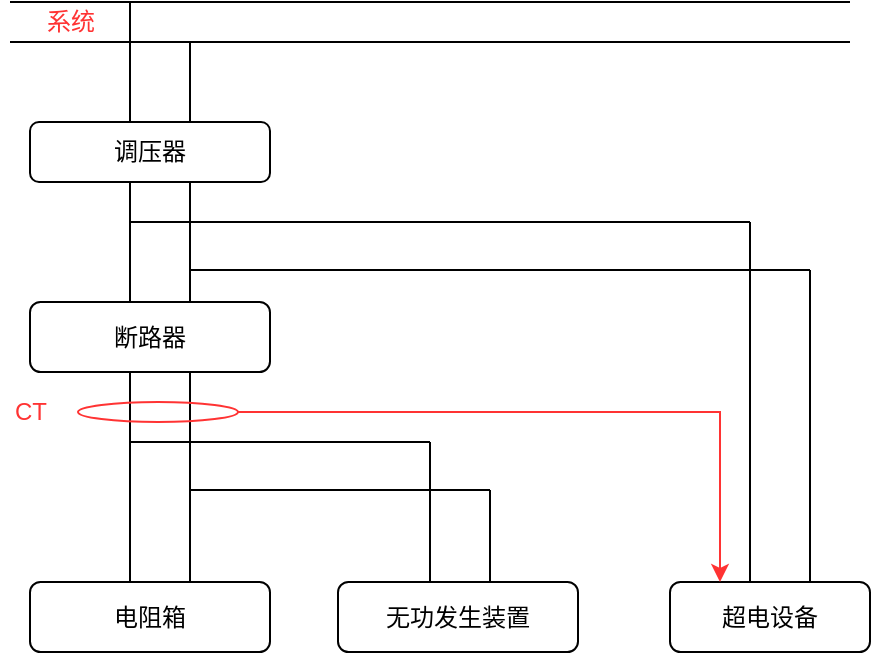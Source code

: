 <mxfile version="14.2.6" type="github">
  <diagram id="rh5iIk8yzMehf3GtayyR" name="第 1 页">
    <mxGraphModel dx="760" dy="401" grid="1" gridSize="10" guides="1" tooltips="1" connect="1" arrows="1" fold="1" page="1" pageScale="1" pageWidth="827" pageHeight="1169" math="0" shadow="0">
      <root>
        <mxCell id="0" />
        <mxCell id="1" parent="0" />
        <mxCell id="8Kvj6WDCpTSl8Z4WFa7p-1" value="" style="endArrow=none;html=1;" edge="1" parent="1">
          <mxGeometry width="50" height="50" relative="1" as="geometry">
            <mxPoint x="190" y="220" as="sourcePoint" />
            <mxPoint x="610" y="220" as="targetPoint" />
          </mxGeometry>
        </mxCell>
        <mxCell id="8Kvj6WDCpTSl8Z4WFa7p-2" value="" style="endArrow=none;html=1;" edge="1" parent="1">
          <mxGeometry width="50" height="50" relative="1" as="geometry">
            <mxPoint x="250" y="280" as="sourcePoint" />
            <mxPoint x="250" y="220" as="targetPoint" />
          </mxGeometry>
        </mxCell>
        <mxCell id="8Kvj6WDCpTSl8Z4WFa7p-3" value="调压器" style="rounded=1;whiteSpace=wrap;html=1;" vertex="1" parent="1">
          <mxGeometry x="200" y="280" width="120" height="30" as="geometry" />
        </mxCell>
        <mxCell id="8Kvj6WDCpTSl8Z4WFa7p-5" value="" style="endArrow=none;html=1;" edge="1" parent="1">
          <mxGeometry width="50" height="50" relative="1" as="geometry">
            <mxPoint x="190" y="240" as="sourcePoint" />
            <mxPoint x="610" y="240" as="targetPoint" />
          </mxGeometry>
        </mxCell>
        <mxCell id="8Kvj6WDCpTSl8Z4WFa7p-6" value="" style="endArrow=none;html=1;" edge="1" parent="1">
          <mxGeometry width="50" height="50" relative="1" as="geometry">
            <mxPoint x="280" y="240" as="sourcePoint" />
            <mxPoint x="280" y="280" as="targetPoint" />
          </mxGeometry>
        </mxCell>
        <mxCell id="8Kvj6WDCpTSl8Z4WFa7p-7" style="edgeStyle=orthogonalEdgeStyle;rounded=0;orthogonalLoop=1;jettySize=auto;html=1;exitX=0.5;exitY=1;exitDx=0;exitDy=0;strokeColor=#050DFF;" edge="1" parent="1" source="8Kvj6WDCpTSl8Z4WFa7p-3" target="8Kvj6WDCpTSl8Z4WFa7p-3">
          <mxGeometry relative="1" as="geometry" />
        </mxCell>
        <mxCell id="8Kvj6WDCpTSl8Z4WFa7p-8" value="断路器" style="whiteSpace=wrap;html=1;rounded=1;" vertex="1" parent="1">
          <mxGeometry x="200" y="370" width="120" height="35" as="geometry" />
        </mxCell>
        <mxCell id="8Kvj6WDCpTSl8Z4WFa7p-11" value="" style="endArrow=none;html=1;" edge="1" parent="1">
          <mxGeometry width="50" height="50" relative="1" as="geometry">
            <mxPoint x="250" y="370" as="sourcePoint" />
            <mxPoint x="250" y="310" as="targetPoint" />
          </mxGeometry>
        </mxCell>
        <mxCell id="8Kvj6WDCpTSl8Z4WFa7p-12" value="" style="endArrow=none;html=1;" edge="1" parent="1">
          <mxGeometry width="50" height="50" relative="1" as="geometry">
            <mxPoint x="280" y="310" as="sourcePoint" />
            <mxPoint x="280" y="370" as="targetPoint" />
          </mxGeometry>
        </mxCell>
        <mxCell id="8Kvj6WDCpTSl8Z4WFa7p-14" value="" style="endArrow=none;html=1;" edge="1" parent="1">
          <mxGeometry width="50" height="50" relative="1" as="geometry">
            <mxPoint x="280" y="405" as="sourcePoint" />
            <mxPoint x="280" y="510" as="targetPoint" />
          </mxGeometry>
        </mxCell>
        <mxCell id="8Kvj6WDCpTSl8Z4WFa7p-15" value="" style="endArrow=none;html=1;" edge="1" parent="1">
          <mxGeometry width="50" height="50" relative="1" as="geometry">
            <mxPoint x="250" y="510" as="sourcePoint" />
            <mxPoint x="250" y="405" as="targetPoint" />
          </mxGeometry>
        </mxCell>
        <mxCell id="8Kvj6WDCpTSl8Z4WFa7p-16" value="" style="endArrow=none;html=1;" edge="1" parent="1">
          <mxGeometry width="50" height="50" relative="1" as="geometry">
            <mxPoint x="400" y="440" as="sourcePoint" />
            <mxPoint x="250" y="440" as="targetPoint" />
          </mxGeometry>
        </mxCell>
        <mxCell id="8Kvj6WDCpTSl8Z4WFa7p-17" value="" style="endArrow=none;html=1;" edge="1" parent="1">
          <mxGeometry width="50" height="50" relative="1" as="geometry">
            <mxPoint x="280" y="464" as="sourcePoint" />
            <mxPoint x="430" y="464" as="targetPoint" />
          </mxGeometry>
        </mxCell>
        <mxCell id="8Kvj6WDCpTSl8Z4WFa7p-18" value="电阻箱" style="whiteSpace=wrap;html=1;rounded=1;" vertex="1" parent="1">
          <mxGeometry x="200" y="510" width="120" height="35" as="geometry" />
        </mxCell>
        <mxCell id="8Kvj6WDCpTSl8Z4WFa7p-19" value="超电设备" style="whiteSpace=wrap;html=1;rounded=1;" vertex="1" parent="1">
          <mxGeometry x="520" y="510" width="100" height="35" as="geometry" />
        </mxCell>
        <mxCell id="8Kvj6WDCpTSl8Z4WFa7p-20" value="" style="endArrow=none;html=1;" edge="1" parent="1">
          <mxGeometry width="50" height="50" relative="1" as="geometry">
            <mxPoint x="430" y="464" as="sourcePoint" />
            <mxPoint x="430" y="510" as="targetPoint" />
          </mxGeometry>
        </mxCell>
        <mxCell id="8Kvj6WDCpTSl8Z4WFa7p-21" value="" style="endArrow=none;html=1;" edge="1" parent="1">
          <mxGeometry width="50" height="50" relative="1" as="geometry">
            <mxPoint x="400" y="510" as="sourcePoint" />
            <mxPoint x="400" y="440" as="targetPoint" />
          </mxGeometry>
        </mxCell>
        <mxCell id="8Kvj6WDCpTSl8Z4WFa7p-22" value="无功发生装置" style="whiteSpace=wrap;html=1;rounded=1;" vertex="1" parent="1">
          <mxGeometry x="354" y="510" width="120" height="35" as="geometry" />
        </mxCell>
        <mxCell id="8Kvj6WDCpTSl8Z4WFa7p-23" value="" style="endArrow=none;html=1;" edge="1" parent="1">
          <mxGeometry width="50" height="50" relative="1" as="geometry">
            <mxPoint x="590" y="354" as="sourcePoint" />
            <mxPoint x="590" y="510" as="targetPoint" />
          </mxGeometry>
        </mxCell>
        <mxCell id="8Kvj6WDCpTSl8Z4WFa7p-24" value="" style="endArrow=none;html=1;" edge="1" parent="1">
          <mxGeometry width="50" height="50" relative="1" as="geometry">
            <mxPoint x="560" y="510" as="sourcePoint" />
            <mxPoint x="560" y="330" as="targetPoint" />
          </mxGeometry>
        </mxCell>
        <mxCell id="8Kvj6WDCpTSl8Z4WFa7p-27" value="" style="endArrow=none;html=1;" edge="1" parent="1">
          <mxGeometry width="50" height="50" relative="1" as="geometry">
            <mxPoint x="560" y="330.0" as="sourcePoint" />
            <mxPoint x="250" y="330.0" as="targetPoint" />
          </mxGeometry>
        </mxCell>
        <mxCell id="8Kvj6WDCpTSl8Z4WFa7p-28" value="" style="endArrow=none;html=1;" edge="1" parent="1">
          <mxGeometry width="50" height="50" relative="1" as="geometry">
            <mxPoint x="280" y="354" as="sourcePoint" />
            <mxPoint x="590" y="354" as="targetPoint" />
          </mxGeometry>
        </mxCell>
        <mxCell id="8Kvj6WDCpTSl8Z4WFa7p-36" style="edgeStyle=orthogonalEdgeStyle;rounded=0;orthogonalLoop=1;jettySize=auto;html=1;entryX=0.25;entryY=0;entryDx=0;entryDy=0;strokeColor=#FF3333;" edge="1" parent="1" source="8Kvj6WDCpTSl8Z4WFa7p-33" target="8Kvj6WDCpTSl8Z4WFa7p-19">
          <mxGeometry relative="1" as="geometry" />
        </mxCell>
        <mxCell id="8Kvj6WDCpTSl8Z4WFa7p-33" value="" style="ellipse;whiteSpace=wrap;html=1;fillColor=none;strokeColor=#FF3333;" vertex="1" parent="1">
          <mxGeometry x="224" y="420" width="80" height="10" as="geometry" />
        </mxCell>
        <mxCell id="8Kvj6WDCpTSl8Z4WFa7p-37" value="CT" style="text;html=1;align=center;verticalAlign=middle;resizable=0;points=[];autosize=1;fontColor=#FF3333;" vertex="1" parent="1">
          <mxGeometry x="185" y="415" width="30" height="20" as="geometry" />
        </mxCell>
        <mxCell id="8Kvj6WDCpTSl8Z4WFa7p-38" value="系统" style="text;html=1;align=center;verticalAlign=middle;resizable=0;points=[];autosize=1;fontColor=#FF3333;" vertex="1" parent="1">
          <mxGeometry x="200" y="220" width="40" height="20" as="geometry" />
        </mxCell>
      </root>
    </mxGraphModel>
  </diagram>
</mxfile>
